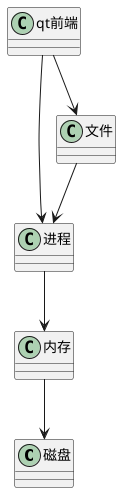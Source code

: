 @startuml
' 依照如下需求构建图表：
' 首先是项目整体结构，自下而上分为磁盘，内存，进程，文件，qt前端五部分
@startuml

class 磁盘
class 内存
class 进程
class 文件
class qt前端

内存 --> 磁盘
进程 --> 内存
文件 --> 进程
qt前端 --> 文件
qt前端 --> 进程

newpage
' qt前端界面类使用各种ui
class qt前端

' ui用一个框表示
rectangle "ui" {
    class "我的电脑窗口" 

    class "文本编辑器窗口"
    "文本编辑器窗口" --> "文件目录树" : 使用 >

    class "任务管理器窗口"
    "任务管理器窗口" --> "进程列表" : 使用 >    
    "任务管理器窗口" --> "内存使用状况" : 使用 >
    "任务管理器窗口" --> "磁盘使用状况" : 使用 >
    "任务管理器窗口" --> "磁盘空闲块状况" : 使用 >

    class "任务栏"
    "任务栏" --> "win按钮" : 左侧有 >
    "任务栏" --> "时间标签" : 右侧有 >
    "win按钮" --> "win窗口" : 点击弹出 >
}

qt前端 --> "ui" : 使用 >







